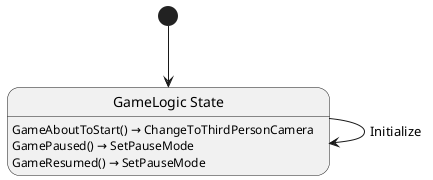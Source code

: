 @startuml GameLogic
state "GameLogic State" as GameDemo_GameLogic_State {
  GameDemo_GameLogic_State : GameAboutToStart() → ChangeToThirdPersonCamera
  GameDemo_GameLogic_State : GamePaused() → SetPauseMode
  GameDemo_GameLogic_State : GameResumed() → SetPauseMode
}

GameDemo_GameLogic_State --> GameDemo_GameLogic_State : Initialize

[*] --> GameDemo_GameLogic_State
@enduml